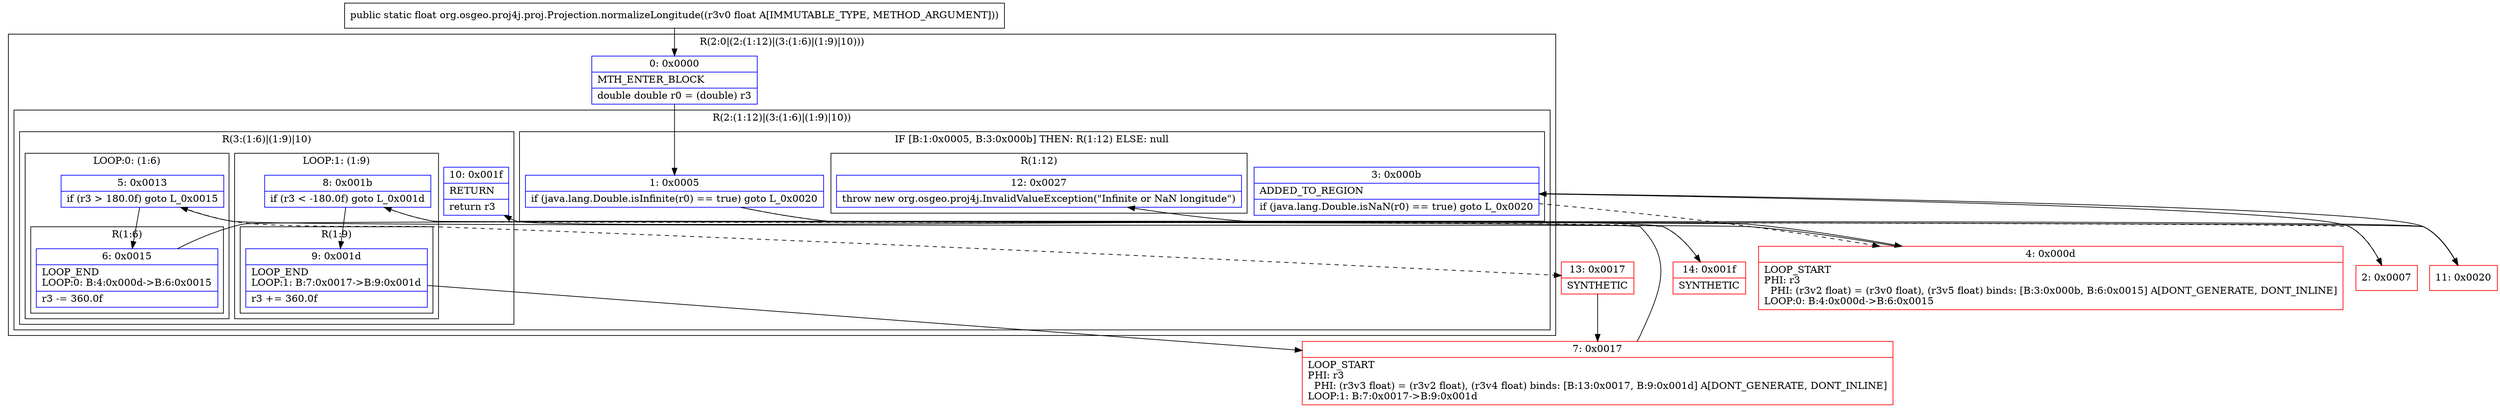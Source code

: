digraph "CFG fororg.osgeo.proj4j.proj.Projection.normalizeLongitude(F)F" {
subgraph cluster_Region_242070092 {
label = "R(2:0|(2:(1:12)|(3:(1:6)|(1:9)|10)))";
node [shape=record,color=blue];
Node_0 [shape=record,label="{0\:\ 0x0000|MTH_ENTER_BLOCK\l|double double r0 = (double) r3\l}"];
subgraph cluster_Region_1834537594 {
label = "R(2:(1:12)|(3:(1:6)|(1:9)|10))";
node [shape=record,color=blue];
subgraph cluster_IfRegion_1644620974 {
label = "IF [B:1:0x0005, B:3:0x000b] THEN: R(1:12) ELSE: null";
node [shape=record,color=blue];
Node_1 [shape=record,label="{1\:\ 0x0005|if (java.lang.Double.isInfinite(r0) == true) goto L_0x0020\l}"];
Node_3 [shape=record,label="{3\:\ 0x000b|ADDED_TO_REGION\l|if (java.lang.Double.isNaN(r0) == true) goto L_0x0020\l}"];
subgraph cluster_Region_1492752899 {
label = "R(1:12)";
node [shape=record,color=blue];
Node_12 [shape=record,label="{12\:\ 0x0027|throw new org.osgeo.proj4j.InvalidValueException(\"Infinite or NaN longitude\")\l}"];
}
}
subgraph cluster_Region_1051023748 {
label = "R(3:(1:6)|(1:9)|10)";
node [shape=record,color=blue];
subgraph cluster_LoopRegion_727130531 {
label = "LOOP:0: (1:6)";
node [shape=record,color=blue];
Node_5 [shape=record,label="{5\:\ 0x0013|if (r3 \> 180.0f) goto L_0x0015\l}"];
subgraph cluster_Region_12058033 {
label = "R(1:6)";
node [shape=record,color=blue];
Node_6 [shape=record,label="{6\:\ 0x0015|LOOP_END\lLOOP:0: B:4:0x000d\-\>B:6:0x0015\l|r3 \-= 360.0f\l}"];
}
}
subgraph cluster_LoopRegion_344606246 {
label = "LOOP:1: (1:9)";
node [shape=record,color=blue];
Node_8 [shape=record,label="{8\:\ 0x001b|if (r3 \< \-180.0f) goto L_0x001d\l}"];
subgraph cluster_Region_16204874 {
label = "R(1:9)";
node [shape=record,color=blue];
Node_9 [shape=record,label="{9\:\ 0x001d|LOOP_END\lLOOP:1: B:7:0x0017\-\>B:9:0x001d\l|r3 += 360.0f\l}"];
}
}
Node_10 [shape=record,label="{10\:\ 0x001f|RETURN\l|return r3\l}"];
}
}
}
Node_2 [shape=record,color=red,label="{2\:\ 0x0007}"];
Node_4 [shape=record,color=red,label="{4\:\ 0x000d|LOOP_START\lPHI: r3 \l  PHI: (r3v2 float) = (r3v0 float), (r3v5 float) binds: [B:3:0x000b, B:6:0x0015] A[DONT_GENERATE, DONT_INLINE]\lLOOP:0: B:4:0x000d\-\>B:6:0x0015\l}"];
Node_7 [shape=record,color=red,label="{7\:\ 0x0017|LOOP_START\lPHI: r3 \l  PHI: (r3v3 float) = (r3v2 float), (r3v4 float) binds: [B:13:0x0017, B:9:0x001d] A[DONT_GENERATE, DONT_INLINE]\lLOOP:1: B:7:0x0017\-\>B:9:0x001d\l}"];
Node_11 [shape=record,color=red,label="{11\:\ 0x0020}"];
Node_13 [shape=record,color=red,label="{13\:\ 0x0017|SYNTHETIC\l}"];
Node_14 [shape=record,color=red,label="{14\:\ 0x001f|SYNTHETIC\l}"];
MethodNode[shape=record,label="{public static float org.osgeo.proj4j.proj.Projection.normalizeLongitude((r3v0 float A[IMMUTABLE_TYPE, METHOD_ARGUMENT])) }"];
MethodNode -> Node_0;
Node_0 -> Node_1;
Node_1 -> Node_2[style=dashed];
Node_1 -> Node_11;
Node_3 -> Node_4[style=dashed];
Node_3 -> Node_11;
Node_5 -> Node_6;
Node_5 -> Node_13[style=dashed];
Node_6 -> Node_4;
Node_8 -> Node_9;
Node_8 -> Node_14[style=dashed];
Node_9 -> Node_7;
Node_2 -> Node_3;
Node_4 -> Node_5;
Node_7 -> Node_8;
Node_11 -> Node_12;
Node_13 -> Node_7;
Node_14 -> Node_10;
}

